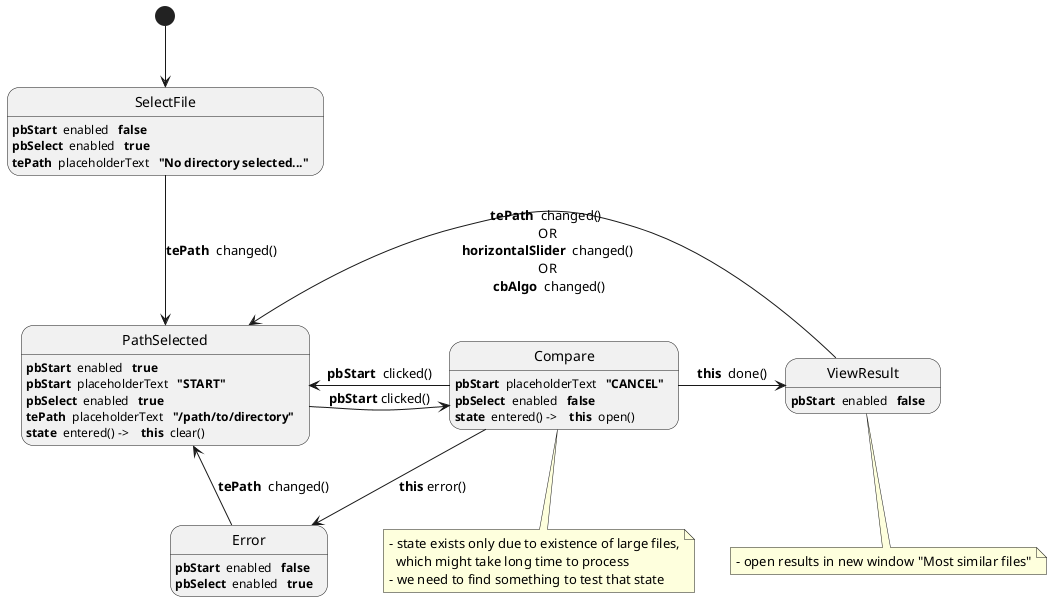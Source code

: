 @startuml
'FileSelected -up FileSelected : <b>pbSelect</b> clicked(bool)
'NoFileSelected -down NoFileSelected : pbSelect clicked(bool)
[*] -down-> SelectFile
SelectFile -down-> PathSelected : <b>tePath</b>  changed()
Error -down-> PathSelected : <b>tePath</b>  changed()
PathSelected -right-> Compare : <b>pbStart</b> clicked()
'Open -right-> Compare : <b>this</b> opened()
Compare -down-> Error : <b>this</b> error()
Compare -left-> PathSelected : <b>pbStart</b>  clicked()
Compare -right-> ViewResult : <b>this</b>  done()
ViewResult -left-> PathSelected : <b>tePath</b>  changed() \n OR \n <b>horizontalSlider</b>  changed() \n OR \n <b>cbAlgo</b>  changed()
SelectFile: <b>pbStart</b>  enabled  <b> false</b>
SelectFile: <b>pbSelect</b>  enabled  <b> true</b>
SelectFile: <b>tePath</b>  placeholderText  <b> "No directory selected..."</b>
PathSelected: <b>pbStart</b>  enabled  <b> true</b>
PathSelected: <b>pbStart</b>  placeholderText  <b> "START"</b>
PathSelected: <b>pbSelect</b>  enabled  <b> true</b>
PathSelected: <b>tePath</b>  placeholderText  <b> "/path/to/directory"</b>
PathSelected: <b>state</b>  entered() ->    <b>this</b>  clear()
Compare: <b>pbStart</b>  placeholderText  <b> "CANCEL"</b>
Compare: <b>pbSelect</b>  enabled  <b> false</b>
Compare: <b>state</b>  entered() ->    <b>this</b>  open()
Error: <b>pbStart</b>  enabled  <b> false</b>
Error: <b>pbSelect</b>  enabled  <b> true</b>
'Error: <b>tePath</b>  placeholderText  <b> "Wrong path or permissions!"</b>
'Compare: <b>pbStart</b>  enabled  <b> true</b>
ViewResult: <b>pbStart</b>  enabled  <b> false</b>
note bottom of ViewResult
    - open results in new window "Most similar files"
end note
note bottom of Compare
    - state exists only due to existence of large files,
      which might take long time to process
    - we need to find something to test that state
end note
'Result: <b>pbStart</b>  placeholderText  <b> "START"</b>
@enduml
